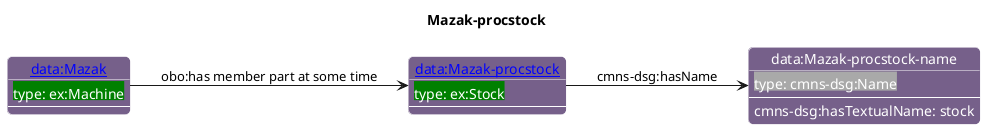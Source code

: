 @startuml
skinparam linetype polyline
left to right direction
title Mazak-procstock

skinparam roundCorner 10

skinparam object {
  BackgroundColor 76608A
  fontColor White
  BorderColor White 
  FontName Helvetica   
}

skinparam class{
   BackgroundColor White
   fontColor black
   FontStyle bold
   FontName Helvetica
}

object "[[./Mazak-procstock.html data:Mazak-procstock]]" as o1 #76608A {
 <back:#Green>type: ex:Stock</back> 
---
 }
object "data:Mazak-procstock-name" as o2 #76608A {
 <back:#DarkGrey>type: cmns-dsg:Name</back> 
---
 }
object "[[./Mazak.html data:Mazak]]" as o3 #76608A {
 <back:#Green>type: ex:Machine</back> 
---
 }
o1 --> o2 : cmns-dsg:hasName
o2 : cmns-dsg:hasTextualName: stock
o3 --> o1 : obo:has member part at some time
@enduml
